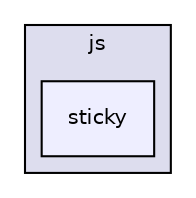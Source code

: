 digraph "libs/angular/angular-material-fileinput-master/bower_components/angular-material/modules/js/sticky" {
  compound=true
  node [ fontsize="10", fontname="Helvetica"];
  edge [ labelfontsize="10", labelfontname="Helvetica"];
  subgraph clusterdir_d897d99c4631079a19f1e8c9bbae1589 {
    graph [ bgcolor="#ddddee", pencolor="black", label="js" fontname="Helvetica", fontsize="10", URL="dir_d897d99c4631079a19f1e8c9bbae1589.html"]
  dir_9a9f552ab90e20ac44a5c9ef04dd6c07 [shape=box, label="sticky", style="filled", fillcolor="#eeeeff", pencolor="black", URL="dir_9a9f552ab90e20ac44a5c9ef04dd6c07.html"];
  }
}
